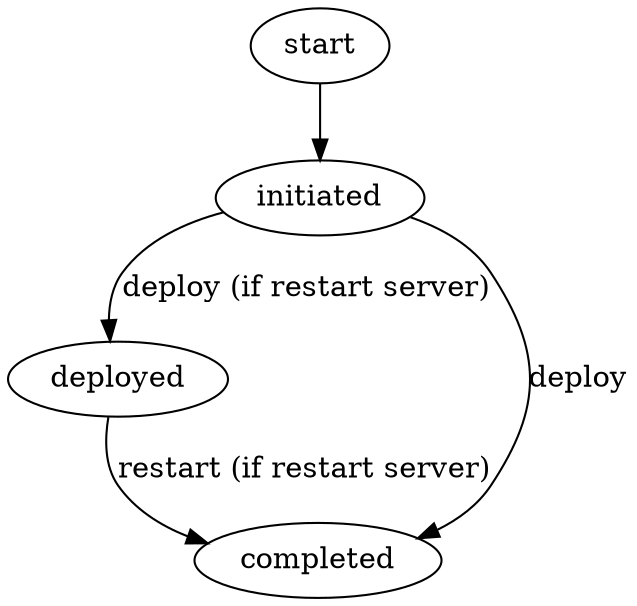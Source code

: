 digraph deploy_workflow {
  start -> initiated
  initiated -> deployed [label="deploy (if restart server)"]
  initiated -> completed [label="deploy"]
  deployed -> completed [label="restart (if restart server)"]
}
